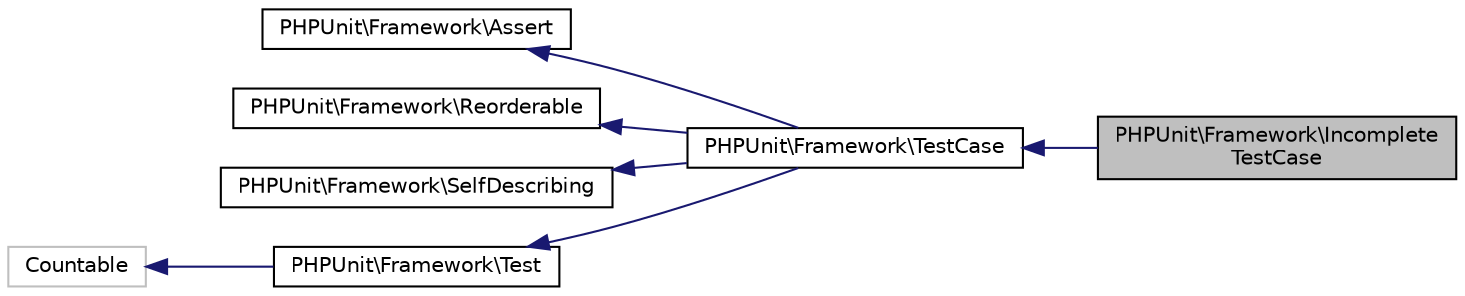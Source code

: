 digraph "PHPUnit\Framework\IncompleteTestCase"
{
  edge [fontname="Helvetica",fontsize="10",labelfontname="Helvetica",labelfontsize="10"];
  node [fontname="Helvetica",fontsize="10",shape=record];
  rankdir="LR";
  Node0 [label="PHPUnit\\Framework\\Incomplete\lTestCase",height=0.2,width=0.4,color="black", fillcolor="grey75", style="filled", fontcolor="black"];
  Node1 -> Node0 [dir="back",color="midnightblue",fontsize="10",style="solid",fontname="Helvetica"];
  Node1 [label="PHPUnit\\Framework\\TestCase",height=0.2,width=0.4,color="black", fillcolor="white", style="filled",URL="$classPHPUnit_1_1Framework_1_1TestCase.html"];
  Node2 -> Node1 [dir="back",color="midnightblue",fontsize="10",style="solid",fontname="Helvetica"];
  Node2 [label="PHPUnit\\Framework\\Assert",height=0.2,width=0.4,color="black", fillcolor="white", style="filled",URL="$classPHPUnit_1_1Framework_1_1Assert.html"];
  Node3 -> Node1 [dir="back",color="midnightblue",fontsize="10",style="solid",fontname="Helvetica"];
  Node3 [label="PHPUnit\\Framework\\Reorderable",height=0.2,width=0.4,color="black", fillcolor="white", style="filled",URL="$interfacePHPUnit_1_1Framework_1_1Reorderable.html"];
  Node4 -> Node1 [dir="back",color="midnightblue",fontsize="10",style="solid",fontname="Helvetica"];
  Node4 [label="PHPUnit\\Framework\\SelfDescribing",height=0.2,width=0.4,color="black", fillcolor="white", style="filled",URL="$interfacePHPUnit_1_1Framework_1_1SelfDescribing.html"];
  Node5 -> Node1 [dir="back",color="midnightblue",fontsize="10",style="solid",fontname="Helvetica"];
  Node5 [label="PHPUnit\\Framework\\Test",height=0.2,width=0.4,color="black", fillcolor="white", style="filled",URL="$interfacePHPUnit_1_1Framework_1_1Test.html"];
  Node6 -> Node5 [dir="back",color="midnightblue",fontsize="10",style="solid",fontname="Helvetica"];
  Node6 [label="Countable",height=0.2,width=0.4,color="grey75", fillcolor="white", style="filled"];
}
